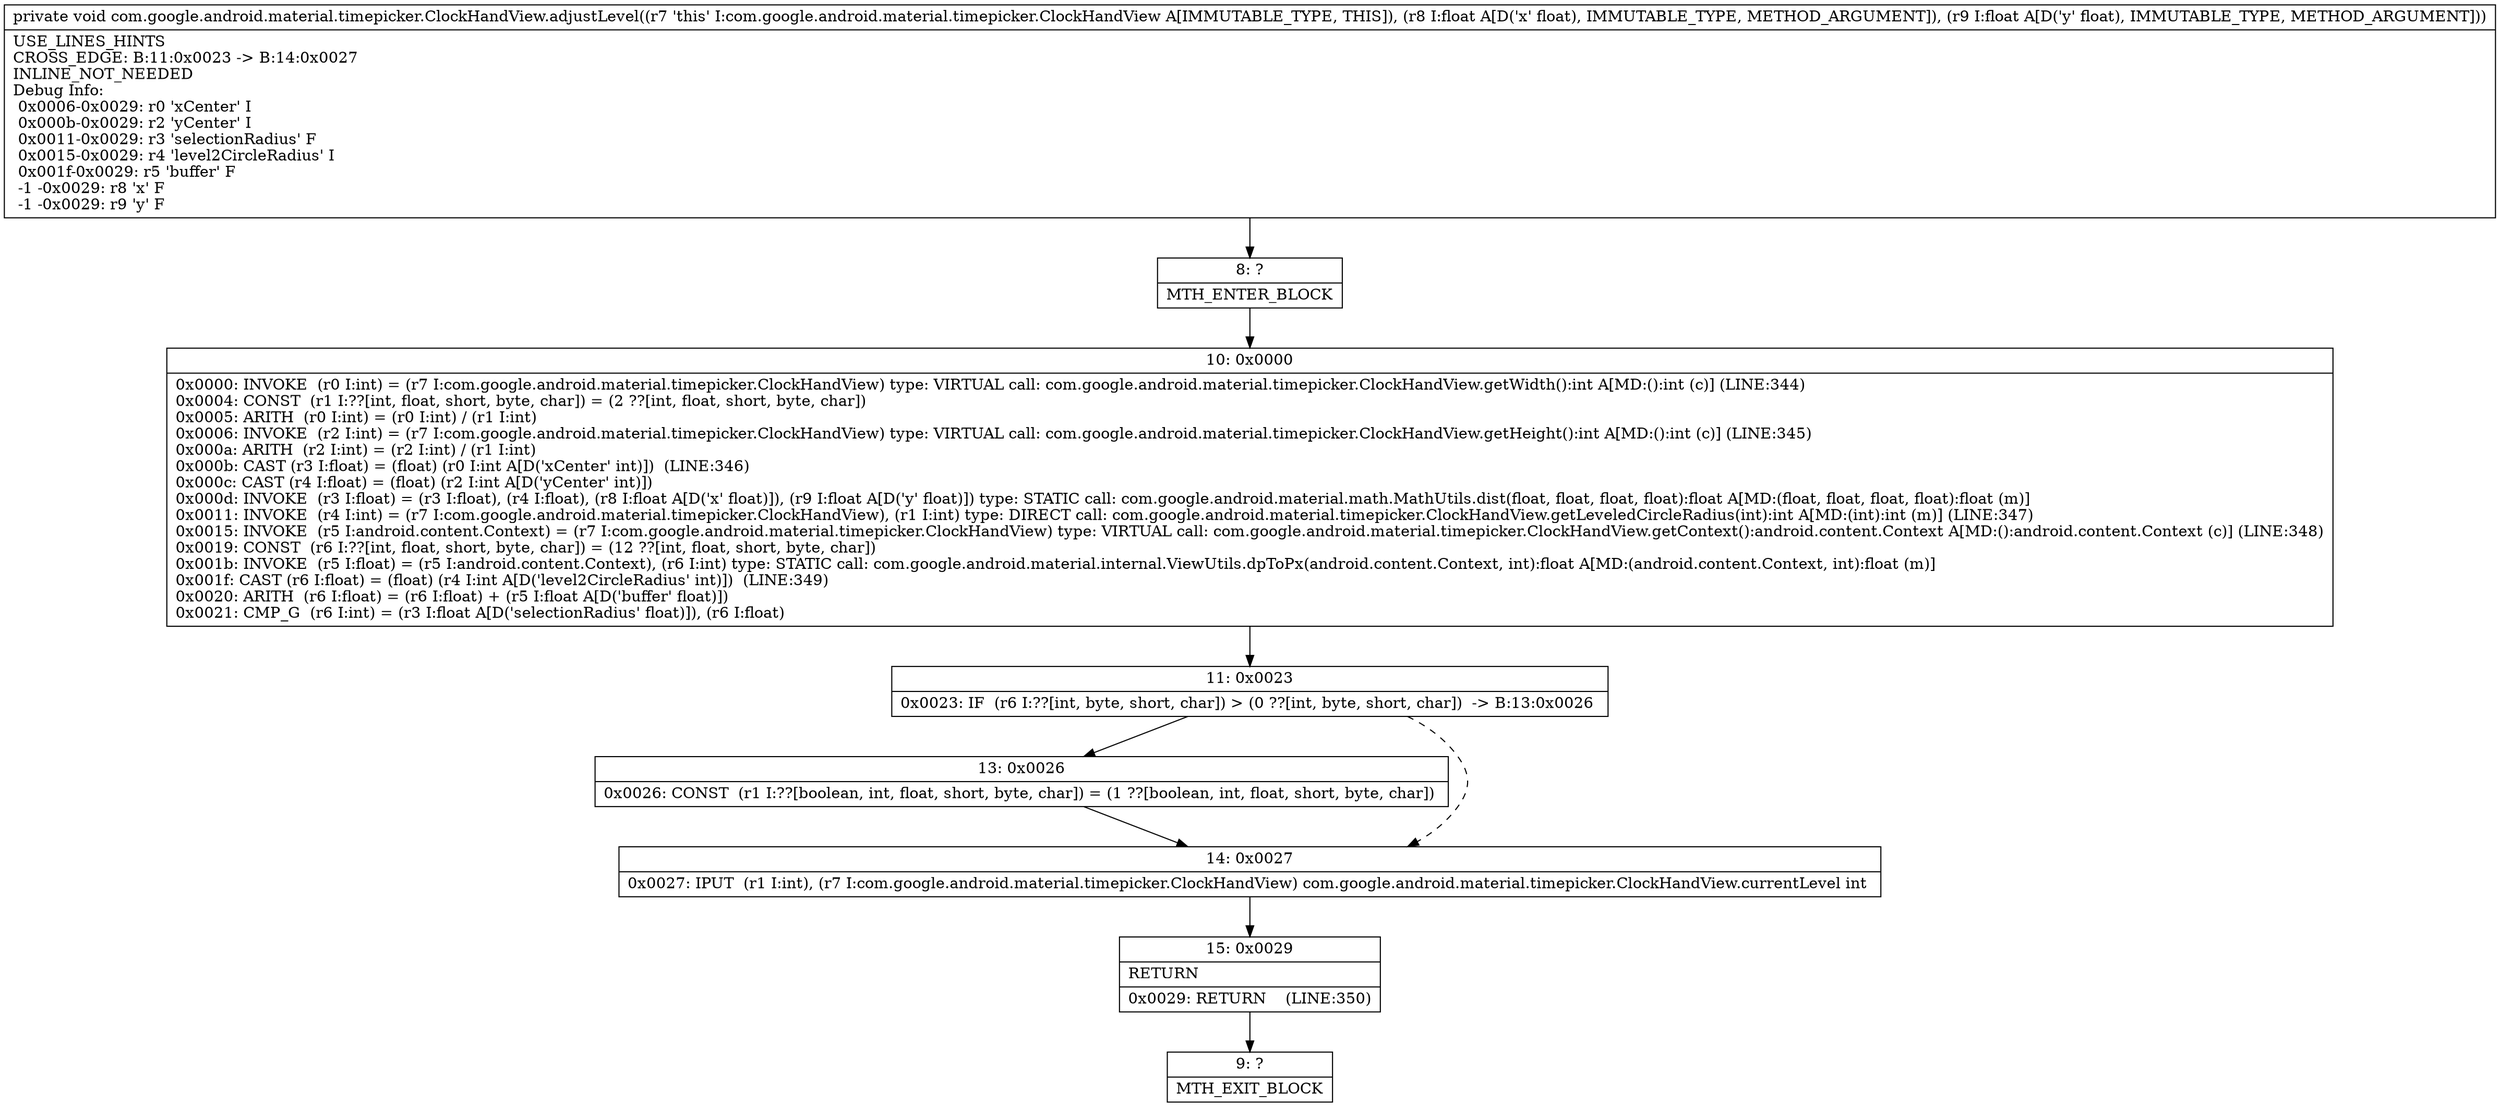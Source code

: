 digraph "CFG forcom.google.android.material.timepicker.ClockHandView.adjustLevel(FF)V" {
Node_8 [shape=record,label="{8\:\ ?|MTH_ENTER_BLOCK\l}"];
Node_10 [shape=record,label="{10\:\ 0x0000|0x0000: INVOKE  (r0 I:int) = (r7 I:com.google.android.material.timepicker.ClockHandView) type: VIRTUAL call: com.google.android.material.timepicker.ClockHandView.getWidth():int A[MD:():int (c)] (LINE:344)\l0x0004: CONST  (r1 I:??[int, float, short, byte, char]) = (2 ??[int, float, short, byte, char]) \l0x0005: ARITH  (r0 I:int) = (r0 I:int) \/ (r1 I:int) \l0x0006: INVOKE  (r2 I:int) = (r7 I:com.google.android.material.timepicker.ClockHandView) type: VIRTUAL call: com.google.android.material.timepicker.ClockHandView.getHeight():int A[MD:():int (c)] (LINE:345)\l0x000a: ARITH  (r2 I:int) = (r2 I:int) \/ (r1 I:int) \l0x000b: CAST (r3 I:float) = (float) (r0 I:int A[D('xCenter' int)])  (LINE:346)\l0x000c: CAST (r4 I:float) = (float) (r2 I:int A[D('yCenter' int)]) \l0x000d: INVOKE  (r3 I:float) = (r3 I:float), (r4 I:float), (r8 I:float A[D('x' float)]), (r9 I:float A[D('y' float)]) type: STATIC call: com.google.android.material.math.MathUtils.dist(float, float, float, float):float A[MD:(float, float, float, float):float (m)]\l0x0011: INVOKE  (r4 I:int) = (r7 I:com.google.android.material.timepicker.ClockHandView), (r1 I:int) type: DIRECT call: com.google.android.material.timepicker.ClockHandView.getLeveledCircleRadius(int):int A[MD:(int):int (m)] (LINE:347)\l0x0015: INVOKE  (r5 I:android.content.Context) = (r7 I:com.google.android.material.timepicker.ClockHandView) type: VIRTUAL call: com.google.android.material.timepicker.ClockHandView.getContext():android.content.Context A[MD:():android.content.Context (c)] (LINE:348)\l0x0019: CONST  (r6 I:??[int, float, short, byte, char]) = (12 ??[int, float, short, byte, char]) \l0x001b: INVOKE  (r5 I:float) = (r5 I:android.content.Context), (r6 I:int) type: STATIC call: com.google.android.material.internal.ViewUtils.dpToPx(android.content.Context, int):float A[MD:(android.content.Context, int):float (m)]\l0x001f: CAST (r6 I:float) = (float) (r4 I:int A[D('level2CircleRadius' int)])  (LINE:349)\l0x0020: ARITH  (r6 I:float) = (r6 I:float) + (r5 I:float A[D('buffer' float)]) \l0x0021: CMP_G  (r6 I:int) = (r3 I:float A[D('selectionRadius' float)]), (r6 I:float) \l}"];
Node_11 [shape=record,label="{11\:\ 0x0023|0x0023: IF  (r6 I:??[int, byte, short, char]) \> (0 ??[int, byte, short, char])  \-\> B:13:0x0026 \l}"];
Node_13 [shape=record,label="{13\:\ 0x0026|0x0026: CONST  (r1 I:??[boolean, int, float, short, byte, char]) = (1 ??[boolean, int, float, short, byte, char]) \l}"];
Node_14 [shape=record,label="{14\:\ 0x0027|0x0027: IPUT  (r1 I:int), (r7 I:com.google.android.material.timepicker.ClockHandView) com.google.android.material.timepicker.ClockHandView.currentLevel int \l}"];
Node_15 [shape=record,label="{15\:\ 0x0029|RETURN\l|0x0029: RETURN    (LINE:350)\l}"];
Node_9 [shape=record,label="{9\:\ ?|MTH_EXIT_BLOCK\l}"];
MethodNode[shape=record,label="{private void com.google.android.material.timepicker.ClockHandView.adjustLevel((r7 'this' I:com.google.android.material.timepicker.ClockHandView A[IMMUTABLE_TYPE, THIS]), (r8 I:float A[D('x' float), IMMUTABLE_TYPE, METHOD_ARGUMENT]), (r9 I:float A[D('y' float), IMMUTABLE_TYPE, METHOD_ARGUMENT]))  | USE_LINES_HINTS\lCROSS_EDGE: B:11:0x0023 \-\> B:14:0x0027\lINLINE_NOT_NEEDED\lDebug Info:\l  0x0006\-0x0029: r0 'xCenter' I\l  0x000b\-0x0029: r2 'yCenter' I\l  0x0011\-0x0029: r3 'selectionRadius' F\l  0x0015\-0x0029: r4 'level2CircleRadius' I\l  0x001f\-0x0029: r5 'buffer' F\l  \-1 \-0x0029: r8 'x' F\l  \-1 \-0x0029: r9 'y' F\l}"];
MethodNode -> Node_8;Node_8 -> Node_10;
Node_10 -> Node_11;
Node_11 -> Node_13;
Node_11 -> Node_14[style=dashed];
Node_13 -> Node_14;
Node_14 -> Node_15;
Node_15 -> Node_9;
}

